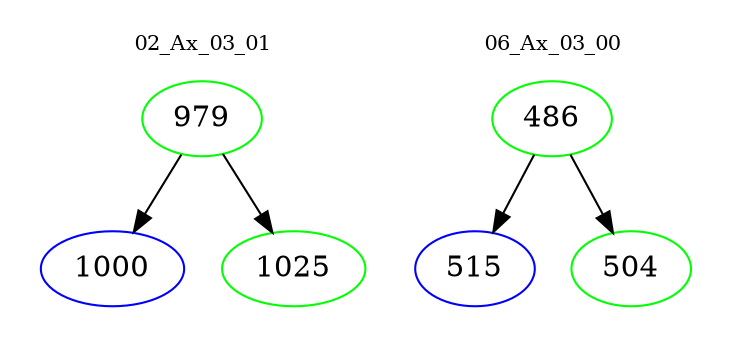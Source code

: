 digraph{
subgraph cluster_0 {
color = white
label = "02_Ax_03_01";
fontsize=10;
T0_979 [label="979", color="green"]
T0_979 -> T0_1000 [color="black"]
T0_1000 [label="1000", color="blue"]
T0_979 -> T0_1025 [color="black"]
T0_1025 [label="1025", color="green"]
}
subgraph cluster_1 {
color = white
label = "06_Ax_03_00";
fontsize=10;
T1_486 [label="486", color="green"]
T1_486 -> T1_515 [color="black"]
T1_515 [label="515", color="blue"]
T1_486 -> T1_504 [color="black"]
T1_504 [label="504", color="green"]
}
}

